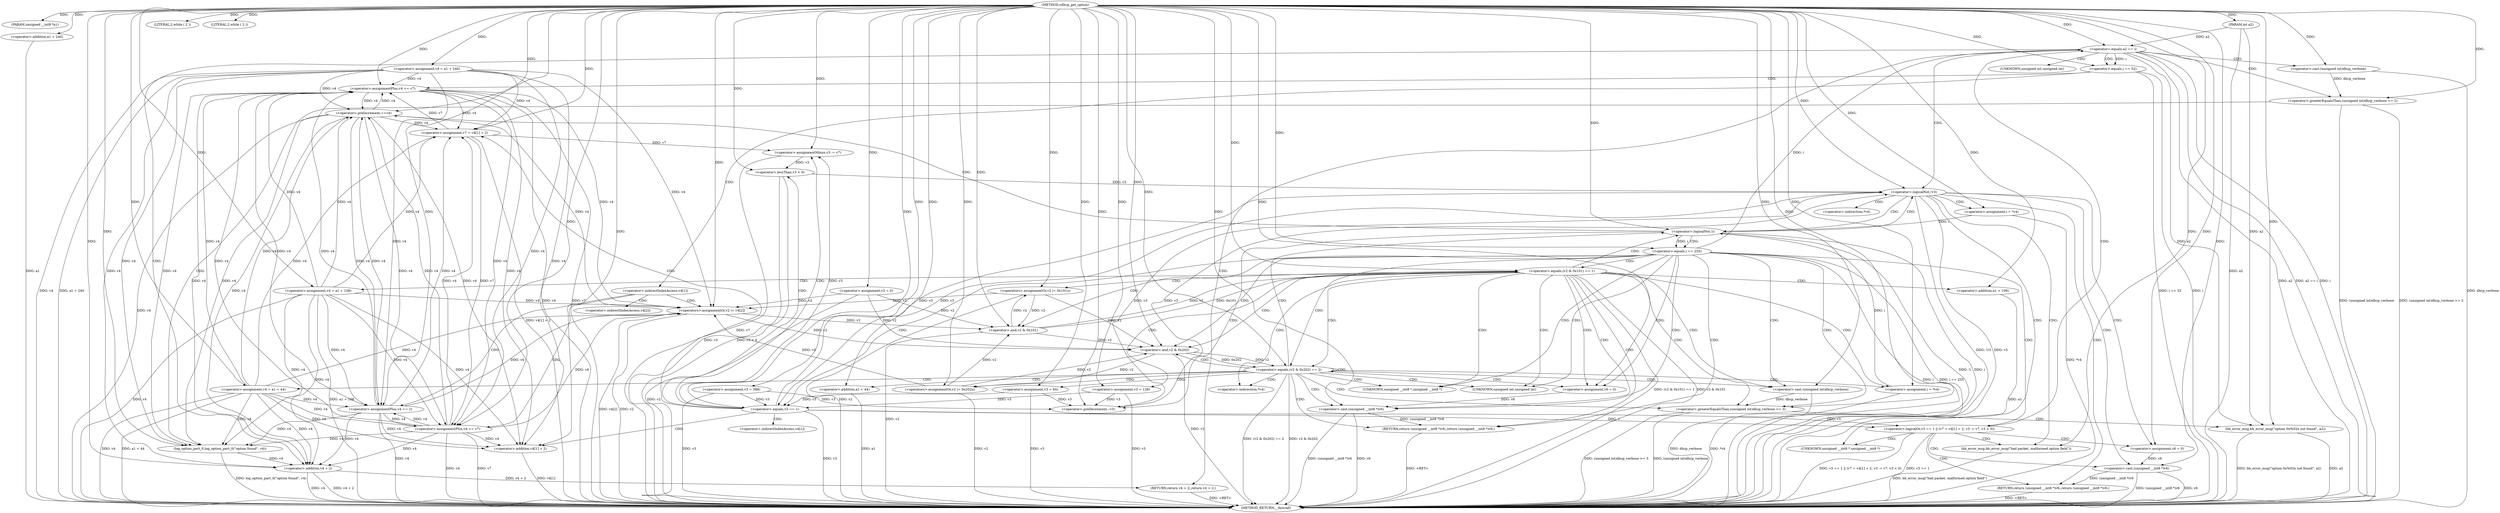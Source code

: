 digraph udhcp_get_option {  
"1000107" [label = "(METHOD,udhcp_get_option)" ]
"1000296" [label = "(METHOD_RETURN,__fastcall)" ]
"1000108" [label = "(PARAM,unsigned __int8 *a1)" ]
"1000109" [label = "(PARAM,int a2)" ]
"1000117" [label = "(<operator>.assignment,v2 = 0)" ]
"1000120" [label = "(<operator>.assignment,v3 = 388)" ]
"1000123" [label = "(<operator>.assignment,v4 = a1 + 240)" ]
"1000125" [label = "(<operator>.addition,a1 + 240)" ]
"1000129" [label = "(LITERAL,2,while ( 2 ))" ]
"1000132" [label = "(LITERAL,2,while ( 2 ))" ]
"1000135" [label = "(<operator>.assignment,i = *v4)" ]
"1000139" [label = "(<operator>.assignment,i = *v4)" ]
"1000145" [label = "(<operator>.logicalNot,!i)" ]
"1000148" [label = "(<operator>.preDecrement,--v3)" ]
"1000150" [label = "(<operator>.preIncrement,++v4)" ]
"1000154" [label = "(<operator>.equals,i == 255)" ]
"1000159" [label = "(<operator>.logicalOr,v3 == 1 || (v7 = v4[1] + 2, v3 -= v7, v3 < 0))" ]
"1000160" [label = "(<operator>.equals,v3 == 1)" ]
"1000164" [label = "(<operator>.assignment,v7 = v4[1] + 2)" ]
"1000166" [label = "(<operator>.addition,v4[1] + 2)" ]
"1000172" [label = "(<operator>.assignmentMinus,v3 -= v7)" ]
"1000175" [label = "(<operator>.lessThan,v3 < 0)" ]
"1000180" [label = "(<operator>.assignment,v6 = 0)" ]
"1000183" [label = "(bb_error_msg,bb_error_msg(\"bad packet, malformed option field\"))" ]
"1000185" [label = "(RETURN,return (unsigned __int8 *)v6;,return (unsigned __int8 *)v6;)" ]
"1000186" [label = "(<operator>.cast,(unsigned __int8 *)v6)" ]
"1000190" [label = "(<operator>.equals,a2 == i)" ]
"1000195" [label = "(<operator>.greaterEqualsThan,(unsigned int)dhcp_verbose >= 2)" ]
"1000196" [label = "(<operator>.cast,(unsigned int)dhcp_verbose)" ]
"1000200" [label = "(log_option_part_0,log_option_part_0(\"option found\", v4))" ]
"1000203" [label = "(RETURN,return v4 + 2;,return v4 + 2;)" ]
"1000204" [label = "(<operator>.addition,v4 + 2)" ]
"1000208" [label = "(<operator>.equals,i == 52)" ]
"1000217" [label = "(<operators>.assignmentOr,v2 |= v4[2])" ]
"1000222" [label = "(<operator>.assignmentPlus,v4 += v7)" ]
"1000227" [label = "(<operator>.assignmentPlus,v4 += 2)" ]
"1000232" [label = "(<operator>.assignmentPlus,v4 += v7)" ]
"1000237" [label = "(<operator>.logicalNot,!v3)" ]
"1000241" [label = "(<operator>.equals,(v2 & 0x101) == 1)" ]
"1000242" [label = "(<operator>.and,v2 & 0x101)" ]
"1000247" [label = "(<operators>.assignmentOr,v2 |= 0x101u)" ]
"1000250" [label = "(<operator>.assignment,v4 = a1 + 108)" ]
"1000252" [label = "(<operator>.addition,a1 + 108)" ]
"1000255" [label = "(<operator>.assignment,v3 = 128)" ]
"1000261" [label = "(<operator>.equals,(v2 & 0x202) == 2)" ]
"1000262" [label = "(<operator>.and,v2 & 0x202)" ]
"1000267" [label = "(<operators>.assignmentOr,v2 |= 0x202u)" ]
"1000270" [label = "(<operator>.assignment,v4 = a1 + 44)" ]
"1000272" [label = "(<operator>.addition,a1 + 44)" ]
"1000275" [label = "(<operator>.assignment,v3 = 64)" ]
"1000280" [label = "(<operator>.assignment,v6 = 0)" ]
"1000284" [label = "(<operator>.greaterEqualsThan,(unsigned int)dhcp_verbose >= 3)" ]
"1000285" [label = "(<operator>.cast,(unsigned int)dhcp_verbose)" ]
"1000289" [label = "(bb_error_msg,bb_error_msg(\"option 0x%02x not found\", a2))" ]
"1000292" [label = "(RETURN,return (unsigned __int8 *)v6;,return (unsigned __int8 *)v6;)" ]
"1000293" [label = "(<operator>.cast,(unsigned __int8 *)v6)" ]
"1000137" [label = "(<operator>.indirection,*v4)" ]
"1000141" [label = "(<operator>.indirection,*v4)" ]
"1000167" [label = "(<operator>.indirectIndexAccess,v4[1])" ]
"1000187" [label = "(UNKNOWN,unsigned __int8 *,unsigned __int8 *)" ]
"1000197" [label = "(UNKNOWN,unsigned int,unsigned int)" ]
"1000213" [label = "(<operator>.indirectIndexAccess,v4[1])" ]
"1000219" [label = "(<operator>.indirectIndexAccess,v4[2])" ]
"1000286" [label = "(UNKNOWN,unsigned int,unsigned int)" ]
"1000294" [label = "(UNKNOWN,unsigned __int8 *,unsigned __int8 *)" ]
  "1000203" -> "1000296"  [ label = "DDG: <RET>"] 
  "1000185" -> "1000296"  [ label = "DDG: <RET>"] 
  "1000117" -> "1000296"  [ label = "DDG: v2"] 
  "1000293" -> "1000296"  [ label = "DDG: (unsigned __int8 *)v6"] 
  "1000145" -> "1000296"  [ label = "DDG: !i"] 
  "1000250" -> "1000296"  [ label = "DDG: v4"] 
  "1000289" -> "1000296"  [ label = "DDG: bb_error_msg(\"option 0x%02x not found\", a2)"] 
  "1000166" -> "1000296"  [ label = "DDG: v4[1]"] 
  "1000242" -> "1000296"  [ label = "DDG: v2"] 
  "1000160" -> "1000296"  [ label = "DDG: v3"] 
  "1000217" -> "1000296"  [ label = "DDG: v2"] 
  "1000204" -> "1000296"  [ label = "DDG: v4"] 
  "1000200" -> "1000296"  [ label = "DDG: log_option_part_0(\"option found\", v4)"] 
  "1000293" -> "1000296"  [ label = "DDG: v6"] 
  "1000190" -> "1000296"  [ label = "DDG: a2"] 
  "1000109" -> "1000296"  [ label = "DDG: a2"] 
  "1000222" -> "1000296"  [ label = "DDG: v4"] 
  "1000164" -> "1000296"  [ label = "DDG: v4[1] + 2"] 
  "1000172" -> "1000296"  [ label = "DDG: v7"] 
  "1000123" -> "1000296"  [ label = "DDG: v4"] 
  "1000232" -> "1000296"  [ label = "DDG: v4"] 
  "1000232" -> "1000296"  [ label = "DDG: v7"] 
  "1000120" -> "1000296"  [ label = "DDG: v3"] 
  "1000255" -> "1000296"  [ label = "DDG: v3"] 
  "1000135" -> "1000296"  [ label = "DDG: *v4"] 
  "1000270" -> "1000296"  [ label = "DDG: a1 + 44"] 
  "1000241" -> "1000296"  [ label = "DDG: (v2 & 0x101) == 1"] 
  "1000267" -> "1000296"  [ label = "DDG: v2"] 
  "1000183" -> "1000296"  [ label = "DDG: bb_error_msg(\"bad packet, malformed option field\")"] 
  "1000222" -> "1000296"  [ label = "DDG: v7"] 
  "1000204" -> "1000296"  [ label = "DDG: v4 + 2"] 
  "1000252" -> "1000296"  [ label = "DDG: a1"] 
  "1000154" -> "1000296"  [ label = "DDG: i"] 
  "1000190" -> "1000296"  [ label = "DDG: a2 == i"] 
  "1000237" -> "1000296"  [ label = "DDG: !v3"] 
  "1000270" -> "1000296"  [ label = "DDG: v4"] 
  "1000262" -> "1000296"  [ label = "DDG: v2"] 
  "1000159" -> "1000296"  [ label = "DDG: v3 == 1 || (v7 = v4[1] + 2, v3 -= v7, v3 < 0)"] 
  "1000261" -> "1000296"  [ label = "DDG: (v2 & 0x202) == 2"] 
  "1000247" -> "1000296"  [ label = "DDG: v2"] 
  "1000250" -> "1000296"  [ label = "DDG: a1 + 108"] 
  "1000289" -> "1000296"  [ label = "DDG: a2"] 
  "1000285" -> "1000296"  [ label = "DDG: dhcp_verbose"] 
  "1000196" -> "1000296"  [ label = "DDG: dhcp_verbose"] 
  "1000208" -> "1000296"  [ label = "DDG: i"] 
  "1000186" -> "1000296"  [ label = "DDG: v6"] 
  "1000208" -> "1000296"  [ label = "DDG: i == 52"] 
  "1000139" -> "1000296"  [ label = "DDG: *v4"] 
  "1000125" -> "1000296"  [ label = "DDG: a1"] 
  "1000123" -> "1000296"  [ label = "DDG: a1 + 240"] 
  "1000190" -> "1000296"  [ label = "DDG: i"] 
  "1000227" -> "1000296"  [ label = "DDG: v4"] 
  "1000272" -> "1000296"  [ label = "DDG: a1"] 
  "1000241" -> "1000296"  [ label = "DDG: v2 & 0x101"] 
  "1000175" -> "1000296"  [ label = "DDG: v3"] 
  "1000195" -> "1000296"  [ label = "DDG: (unsigned int)dhcp_verbose"] 
  "1000284" -> "1000296"  [ label = "DDG: (unsigned int)dhcp_verbose >= 3"] 
  "1000237" -> "1000296"  [ label = "DDG: v3"] 
  "1000159" -> "1000296"  [ label = "DDG: v3 == 1"] 
  "1000195" -> "1000296"  [ label = "DDG: (unsigned int)dhcp_verbose >= 2"] 
  "1000275" -> "1000296"  [ label = "DDG: v3"] 
  "1000175" -> "1000296"  [ label = "DDG: v3 < 0"] 
  "1000261" -> "1000296"  [ label = "DDG: v2 & 0x202"] 
  "1000154" -> "1000296"  [ label = "DDG: i == 255"] 
  "1000145" -> "1000296"  [ label = "DDG: i"] 
  "1000284" -> "1000296"  [ label = "DDG: (unsigned int)dhcp_verbose"] 
  "1000217" -> "1000296"  [ label = "DDG: v4[2]"] 
  "1000150" -> "1000296"  [ label = "DDG: v4"] 
  "1000186" -> "1000296"  [ label = "DDG: (unsigned __int8 *)v6"] 
  "1000292" -> "1000296"  [ label = "DDG: <RET>"] 
  "1000107" -> "1000108"  [ label = "DDG: "] 
  "1000107" -> "1000109"  [ label = "DDG: "] 
  "1000107" -> "1000117"  [ label = "DDG: "] 
  "1000107" -> "1000120"  [ label = "DDG: "] 
  "1000107" -> "1000123"  [ label = "DDG: "] 
  "1000107" -> "1000125"  [ label = "DDG: "] 
  "1000107" -> "1000129"  [ label = "DDG: "] 
  "1000107" -> "1000132"  [ label = "DDG: "] 
  "1000107" -> "1000135"  [ label = "DDG: "] 
  "1000107" -> "1000139"  [ label = "DDG: "] 
  "1000135" -> "1000145"  [ label = "DDG: i"] 
  "1000139" -> "1000145"  [ label = "DDG: i"] 
  "1000107" -> "1000145"  [ label = "DDG: "] 
  "1000120" -> "1000148"  [ label = "DDG: v3"] 
  "1000255" -> "1000148"  [ label = "DDG: v3"] 
  "1000237" -> "1000148"  [ label = "DDG: v3"] 
  "1000275" -> "1000148"  [ label = "DDG: v3"] 
  "1000107" -> "1000148"  [ label = "DDG: "] 
  "1000222" -> "1000150"  [ label = "DDG: v4"] 
  "1000270" -> "1000150"  [ label = "DDG: v4"] 
  "1000227" -> "1000150"  [ label = "DDG: v4"] 
  "1000250" -> "1000150"  [ label = "DDG: v4"] 
  "1000123" -> "1000150"  [ label = "DDG: v4"] 
  "1000232" -> "1000150"  [ label = "DDG: v4"] 
  "1000107" -> "1000150"  [ label = "DDG: "] 
  "1000145" -> "1000154"  [ label = "DDG: i"] 
  "1000107" -> "1000154"  [ label = "DDG: "] 
  "1000160" -> "1000159"  [ label = "DDG: v3"] 
  "1000160" -> "1000159"  [ label = "DDG: 1"] 
  "1000120" -> "1000160"  [ label = "DDG: v3"] 
  "1000255" -> "1000160"  [ label = "DDG: v3"] 
  "1000237" -> "1000160"  [ label = "DDG: v3"] 
  "1000275" -> "1000160"  [ label = "DDG: v3"] 
  "1000107" -> "1000160"  [ label = "DDG: "] 
  "1000222" -> "1000164"  [ label = "DDG: v4"] 
  "1000270" -> "1000164"  [ label = "DDG: v4"] 
  "1000227" -> "1000164"  [ label = "DDG: v4"] 
  "1000150" -> "1000164"  [ label = "DDG: v4"] 
  "1000250" -> "1000164"  [ label = "DDG: v4"] 
  "1000123" -> "1000164"  [ label = "DDG: v4"] 
  "1000232" -> "1000164"  [ label = "DDG: v4"] 
  "1000107" -> "1000164"  [ label = "DDG: "] 
  "1000222" -> "1000166"  [ label = "DDG: v4"] 
  "1000270" -> "1000166"  [ label = "DDG: v4"] 
  "1000227" -> "1000166"  [ label = "DDG: v4"] 
  "1000150" -> "1000166"  [ label = "DDG: v4"] 
  "1000250" -> "1000166"  [ label = "DDG: v4"] 
  "1000123" -> "1000166"  [ label = "DDG: v4"] 
  "1000232" -> "1000166"  [ label = "DDG: v4"] 
  "1000107" -> "1000166"  [ label = "DDG: "] 
  "1000164" -> "1000172"  [ label = "DDG: v7"] 
  "1000107" -> "1000172"  [ label = "DDG: "] 
  "1000160" -> "1000172"  [ label = "DDG: v3"] 
  "1000172" -> "1000175"  [ label = "DDG: v3"] 
  "1000107" -> "1000175"  [ label = "DDG: "] 
  "1000107" -> "1000180"  [ label = "DDG: "] 
  "1000107" -> "1000183"  [ label = "DDG: "] 
  "1000186" -> "1000185"  [ label = "DDG: (unsigned __int8 *)v6"] 
  "1000180" -> "1000186"  [ label = "DDG: v6"] 
  "1000107" -> "1000186"  [ label = "DDG: "] 
  "1000109" -> "1000190"  [ label = "DDG: a2"] 
  "1000107" -> "1000190"  [ label = "DDG: "] 
  "1000154" -> "1000190"  [ label = "DDG: i"] 
  "1000196" -> "1000195"  [ label = "DDG: dhcp_verbose"] 
  "1000107" -> "1000196"  [ label = "DDG: "] 
  "1000107" -> "1000195"  [ label = "DDG: "] 
  "1000107" -> "1000200"  [ label = "DDG: "] 
  "1000222" -> "1000200"  [ label = "DDG: v4"] 
  "1000270" -> "1000200"  [ label = "DDG: v4"] 
  "1000227" -> "1000200"  [ label = "DDG: v4"] 
  "1000250" -> "1000200"  [ label = "DDG: v4"] 
  "1000123" -> "1000200"  [ label = "DDG: v4"] 
  "1000232" -> "1000200"  [ label = "DDG: v4"] 
  "1000150" -> "1000200"  [ label = "DDG: v4"] 
  "1000204" -> "1000203"  [ label = "DDG: v4 + 2"] 
  "1000222" -> "1000204"  [ label = "DDG: v4"] 
  "1000270" -> "1000204"  [ label = "DDG: v4"] 
  "1000227" -> "1000204"  [ label = "DDG: v4"] 
  "1000200" -> "1000204"  [ label = "DDG: v4"] 
  "1000250" -> "1000204"  [ label = "DDG: v4"] 
  "1000123" -> "1000204"  [ label = "DDG: v4"] 
  "1000232" -> "1000204"  [ label = "DDG: v4"] 
  "1000150" -> "1000204"  [ label = "DDG: v4"] 
  "1000107" -> "1000204"  [ label = "DDG: "] 
  "1000190" -> "1000208"  [ label = "DDG: i"] 
  "1000107" -> "1000208"  [ label = "DDG: "] 
  "1000222" -> "1000217"  [ label = "DDG: v4"] 
  "1000270" -> "1000217"  [ label = "DDG: v4"] 
  "1000227" -> "1000217"  [ label = "DDG: v4"] 
  "1000250" -> "1000217"  [ label = "DDG: v4"] 
  "1000123" -> "1000217"  [ label = "DDG: v4"] 
  "1000232" -> "1000217"  [ label = "DDG: v4"] 
  "1000150" -> "1000217"  [ label = "DDG: v4"] 
  "1000117" -> "1000217"  [ label = "DDG: v2"] 
  "1000267" -> "1000217"  [ label = "DDG: v2"] 
  "1000247" -> "1000217"  [ label = "DDG: v2"] 
  "1000107" -> "1000217"  [ label = "DDG: "] 
  "1000107" -> "1000222"  [ label = "DDG: "] 
  "1000164" -> "1000222"  [ label = "DDG: v7"] 
  "1000270" -> "1000222"  [ label = "DDG: v4"] 
  "1000227" -> "1000222"  [ label = "DDG: v4"] 
  "1000250" -> "1000222"  [ label = "DDG: v4"] 
  "1000123" -> "1000222"  [ label = "DDG: v4"] 
  "1000232" -> "1000222"  [ label = "DDG: v4"] 
  "1000150" -> "1000222"  [ label = "DDG: v4"] 
  "1000107" -> "1000227"  [ label = "DDG: "] 
  "1000222" -> "1000227"  [ label = "DDG: v4"] 
  "1000270" -> "1000227"  [ label = "DDG: v4"] 
  "1000250" -> "1000227"  [ label = "DDG: v4"] 
  "1000123" -> "1000227"  [ label = "DDG: v4"] 
  "1000232" -> "1000227"  [ label = "DDG: v4"] 
  "1000150" -> "1000227"  [ label = "DDG: v4"] 
  "1000107" -> "1000232"  [ label = "DDG: "] 
  "1000164" -> "1000232"  [ label = "DDG: v7"] 
  "1000222" -> "1000232"  [ label = "DDG: v4"] 
  "1000270" -> "1000232"  [ label = "DDG: v4"] 
  "1000227" -> "1000232"  [ label = "DDG: v4"] 
  "1000250" -> "1000232"  [ label = "DDG: v4"] 
  "1000123" -> "1000232"  [ label = "DDG: v4"] 
  "1000150" -> "1000232"  [ label = "DDG: v4"] 
  "1000160" -> "1000237"  [ label = "DDG: v3"] 
  "1000148" -> "1000237"  [ label = "DDG: v3"] 
  "1000175" -> "1000237"  [ label = "DDG: v3"] 
  "1000107" -> "1000237"  [ label = "DDG: "] 
  "1000242" -> "1000241"  [ label = "DDG: v2"] 
  "1000242" -> "1000241"  [ label = "DDG: 0x101"] 
  "1000217" -> "1000242"  [ label = "DDG: v2"] 
  "1000117" -> "1000242"  [ label = "DDG: v2"] 
  "1000267" -> "1000242"  [ label = "DDG: v2"] 
  "1000247" -> "1000242"  [ label = "DDG: v2"] 
  "1000107" -> "1000242"  [ label = "DDG: "] 
  "1000107" -> "1000241"  [ label = "DDG: "] 
  "1000107" -> "1000247"  [ label = "DDG: "] 
  "1000242" -> "1000247"  [ label = "DDG: v2"] 
  "1000107" -> "1000250"  [ label = "DDG: "] 
  "1000107" -> "1000252"  [ label = "DDG: "] 
  "1000107" -> "1000255"  [ label = "DDG: "] 
  "1000262" -> "1000261"  [ label = "DDG: v2"] 
  "1000262" -> "1000261"  [ label = "DDG: 0x202"] 
  "1000117" -> "1000262"  [ label = "DDG: v2"] 
  "1000267" -> "1000262"  [ label = "DDG: v2"] 
  "1000247" -> "1000262"  [ label = "DDG: v2"] 
  "1000242" -> "1000262"  [ label = "DDG: v2"] 
  "1000217" -> "1000262"  [ label = "DDG: v2"] 
  "1000107" -> "1000262"  [ label = "DDG: "] 
  "1000107" -> "1000261"  [ label = "DDG: "] 
  "1000107" -> "1000267"  [ label = "DDG: "] 
  "1000262" -> "1000267"  [ label = "DDG: v2"] 
  "1000107" -> "1000270"  [ label = "DDG: "] 
  "1000107" -> "1000272"  [ label = "DDG: "] 
  "1000107" -> "1000275"  [ label = "DDG: "] 
  "1000107" -> "1000280"  [ label = "DDG: "] 
  "1000285" -> "1000284"  [ label = "DDG: dhcp_verbose"] 
  "1000107" -> "1000285"  [ label = "DDG: "] 
  "1000107" -> "1000284"  [ label = "DDG: "] 
  "1000107" -> "1000289"  [ label = "DDG: "] 
  "1000190" -> "1000289"  [ label = "DDG: a2"] 
  "1000109" -> "1000289"  [ label = "DDG: a2"] 
  "1000293" -> "1000292"  [ label = "DDG: (unsigned __int8 *)v6"] 
  "1000280" -> "1000293"  [ label = "DDG: v6"] 
  "1000107" -> "1000293"  [ label = "DDG: "] 
  "1000145" -> "1000237"  [ label = "CDG: "] 
  "1000145" -> "1000154"  [ label = "CDG: "] 
  "1000145" -> "1000150"  [ label = "CDG: "] 
  "1000145" -> "1000148"  [ label = "CDG: "] 
  "1000154" -> "1000160"  [ label = "CDG: "] 
  "1000154" -> "1000159"  [ label = "CDG: "] 
  "1000154" -> "1000242"  [ label = "CDG: "] 
  "1000154" -> "1000241"  [ label = "CDG: "] 
  "1000154" -> "1000262"  [ label = "CDG: "] 
  "1000154" -> "1000261"  [ label = "CDG: "] 
  "1000154" -> "1000286"  [ label = "CDG: "] 
  "1000154" -> "1000285"  [ label = "CDG: "] 
  "1000154" -> "1000284"  [ label = "CDG: "] 
  "1000154" -> "1000280"  [ label = "CDG: "] 
  "1000154" -> "1000294"  [ label = "CDG: "] 
  "1000154" -> "1000293"  [ label = "CDG: "] 
  "1000154" -> "1000292"  [ label = "CDG: "] 
  "1000159" -> "1000190"  [ label = "CDG: "] 
  "1000159" -> "1000187"  [ label = "CDG: "] 
  "1000159" -> "1000186"  [ label = "CDG: "] 
  "1000159" -> "1000185"  [ label = "CDG: "] 
  "1000159" -> "1000183"  [ label = "CDG: "] 
  "1000159" -> "1000180"  [ label = "CDG: "] 
  "1000160" -> "1000175"  [ label = "CDG: "] 
  "1000160" -> "1000172"  [ label = "CDG: "] 
  "1000160" -> "1000167"  [ label = "CDG: "] 
  "1000160" -> "1000166"  [ label = "CDG: "] 
  "1000160" -> "1000164"  [ label = "CDG: "] 
  "1000190" -> "1000208"  [ label = "CDG: "] 
  "1000190" -> "1000204"  [ label = "CDG: "] 
  "1000190" -> "1000203"  [ label = "CDG: "] 
  "1000190" -> "1000197"  [ label = "CDG: "] 
  "1000190" -> "1000196"  [ label = "CDG: "] 
  "1000190" -> "1000195"  [ label = "CDG: "] 
  "1000190" -> "1000237"  [ label = "CDG: "] 
  "1000195" -> "1000200"  [ label = "CDG: "] 
  "1000208" -> "1000213"  [ label = "CDG: "] 
  "1000208" -> "1000232"  [ label = "CDG: "] 
  "1000213" -> "1000222"  [ label = "CDG: "] 
  "1000213" -> "1000219"  [ label = "CDG: "] 
  "1000213" -> "1000217"  [ label = "CDG: "] 
  "1000213" -> "1000227"  [ label = "CDG: "] 
  "1000237" -> "1000187"  [ label = "CDG: "] 
  "1000237" -> "1000186"  [ label = "CDG: "] 
  "1000237" -> "1000185"  [ label = "CDG: "] 
  "1000237" -> "1000183"  [ label = "CDG: "] 
  "1000237" -> "1000180"  [ label = "CDG: "] 
  "1000237" -> "1000141"  [ label = "CDG: "] 
  "1000237" -> "1000139"  [ label = "CDG: "] 
  "1000237" -> "1000145"  [ label = "CDG: "] 
  "1000241" -> "1000255"  [ label = "CDG: "] 
  "1000241" -> "1000252"  [ label = "CDG: "] 
  "1000241" -> "1000250"  [ label = "CDG: "] 
  "1000241" -> "1000247"  [ label = "CDG: "] 
  "1000241" -> "1000262"  [ label = "CDG: "] 
  "1000241" -> "1000261"  [ label = "CDG: "] 
  "1000241" -> "1000286"  [ label = "CDG: "] 
  "1000241" -> "1000285"  [ label = "CDG: "] 
  "1000241" -> "1000284"  [ label = "CDG: "] 
  "1000241" -> "1000280"  [ label = "CDG: "] 
  "1000241" -> "1000294"  [ label = "CDG: "] 
  "1000241" -> "1000293"  [ label = "CDG: "] 
  "1000241" -> "1000292"  [ label = "CDG: "] 
  "1000241" -> "1000137"  [ label = "CDG: "] 
  "1000241" -> "1000135"  [ label = "CDG: "] 
  "1000241" -> "1000145"  [ label = "CDG: "] 
  "1000261" -> "1000272"  [ label = "CDG: "] 
  "1000261" -> "1000270"  [ label = "CDG: "] 
  "1000261" -> "1000267"  [ label = "CDG: "] 
  "1000261" -> "1000286"  [ label = "CDG: "] 
  "1000261" -> "1000285"  [ label = "CDG: "] 
  "1000261" -> "1000284"  [ label = "CDG: "] 
  "1000261" -> "1000280"  [ label = "CDG: "] 
  "1000261" -> "1000275"  [ label = "CDG: "] 
  "1000261" -> "1000294"  [ label = "CDG: "] 
  "1000261" -> "1000293"  [ label = "CDG: "] 
  "1000261" -> "1000292"  [ label = "CDG: "] 
  "1000261" -> "1000262"  [ label = "CDG: "] 
  "1000261" -> "1000261"  [ label = "CDG: "] 
  "1000261" -> "1000137"  [ label = "CDG: "] 
  "1000261" -> "1000135"  [ label = "CDG: "] 
  "1000261" -> "1000145"  [ label = "CDG: "] 
  "1000284" -> "1000289"  [ label = "CDG: "] 
}
